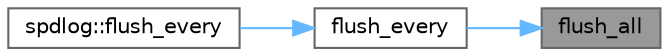 digraph "flush_all"
{
 // LATEX_PDF_SIZE
  bgcolor="transparent";
  edge [fontname=Helvetica,fontsize=10,labelfontname=Helvetica,labelfontsize=10];
  node [fontname=Helvetica,fontsize=10,shape=box,height=0.2,width=0.4];
  rankdir="RL";
  Node1 [id="Node000001",label="flush_all",height=0.2,width=0.4,color="gray40", fillcolor="grey60", style="filled", fontcolor="black",tooltip=" "];
  Node1 -> Node2 [id="edge1_Node000001_Node000002",dir="back",color="steelblue1",style="solid",tooltip=" "];
  Node2 [id="Node000002",label="flush_every",height=0.2,width=0.4,color="grey40", fillcolor="white", style="filled",URL="$classspdlog_1_1details_1_1registry.html#a5b0b28d2bf03e1545f5ed53f422d4ea1",tooltip=" "];
  Node2 -> Node3 [id="edge2_Node000002_Node000003",dir="back",color="steelblue1",style="solid",tooltip=" "];
  Node3 [id="Node000003",label="spdlog::flush_every",height=0.2,width=0.4,color="grey40", fillcolor="white", style="filled",URL="$namespacespdlog.html#a5b0b28d2bf03e1545f5ed53f422d4ea1",tooltip=" "];
}
